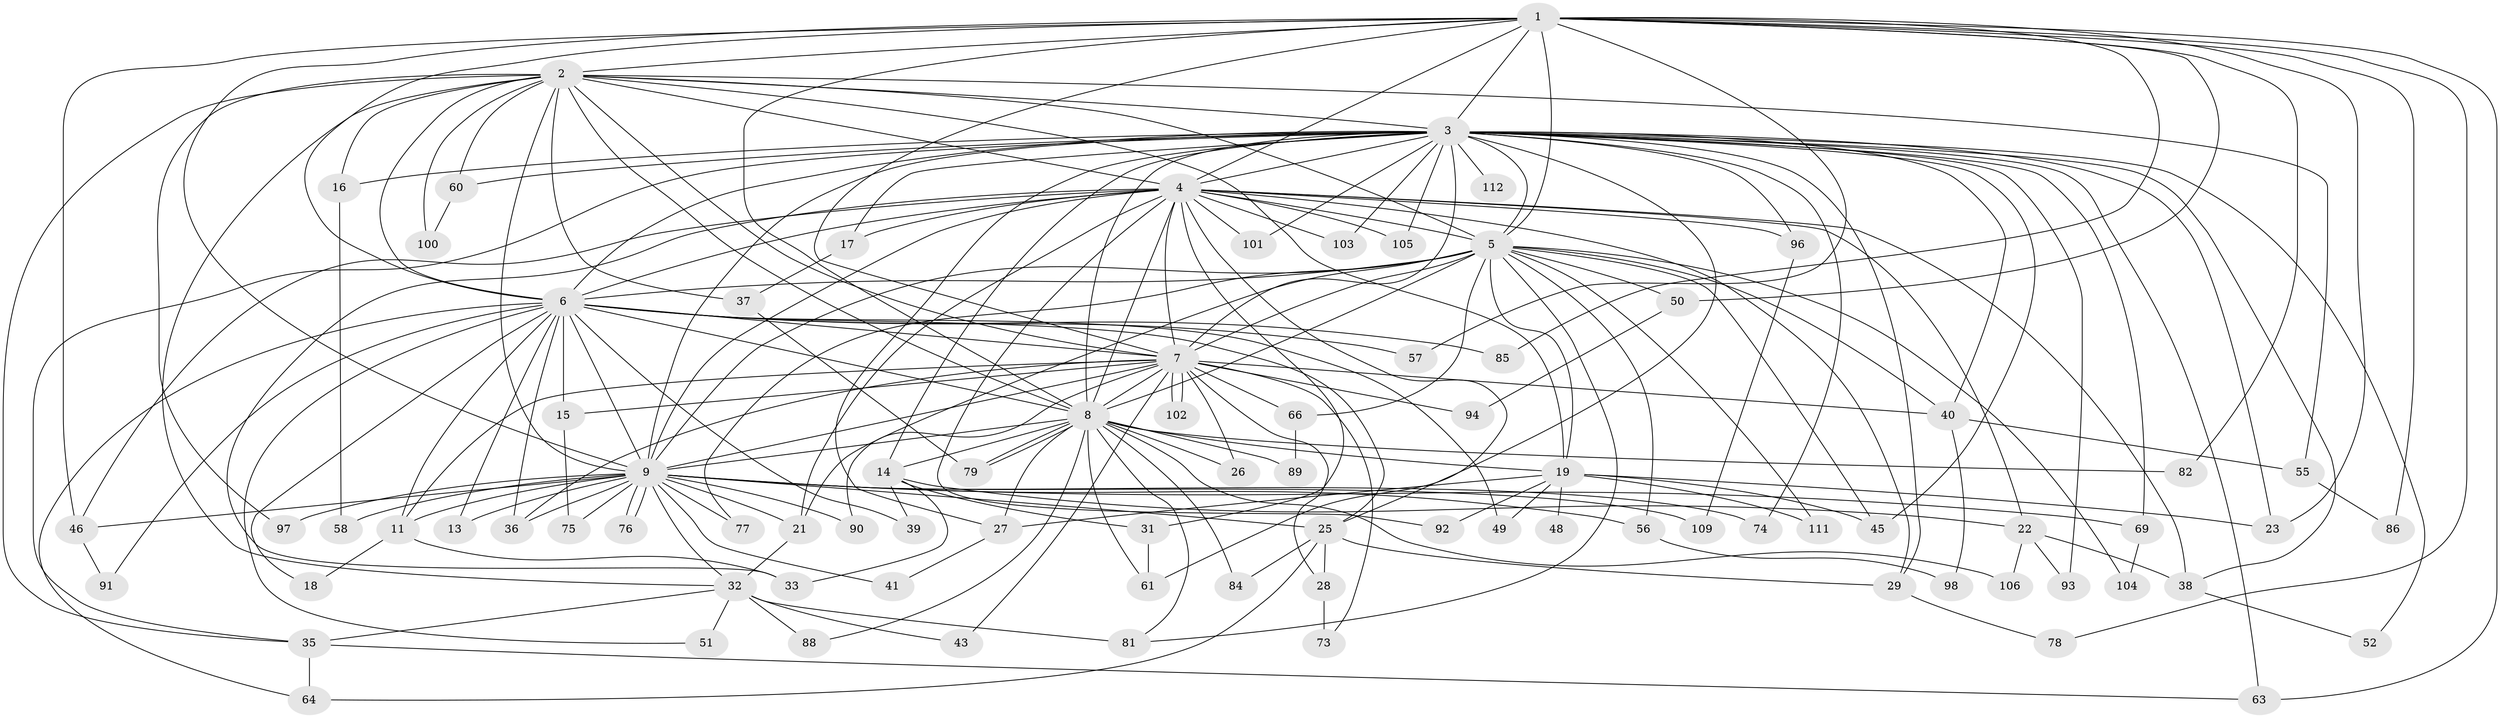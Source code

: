 // original degree distribution, {14: 0.008928571428571428, 18: 0.008928571428571428, 23: 0.008928571428571428, 24: 0.008928571428571428, 17: 0.008928571428571428, 22: 0.008928571428571428, 21: 0.017857142857142856, 27: 0.008928571428571428, 19: 0.008928571428571428, 5: 0.044642857142857144, 2: 0.5178571428571429, 7: 0.017857142857142856, 3: 0.22321428571428573, 9: 0.017857142857142856, 4: 0.07142857142857142, 6: 0.017857142857142856}
// Generated by graph-tools (version 1.1) at 2025/10/02/27/25 16:10:58]
// undirected, 85 vertices, 206 edges
graph export_dot {
graph [start="1"]
  node [color=gray90,style=filled];
  1 [super="+30"];
  2 [super="+71"];
  3 [super="+10"];
  4 [super="+62"];
  5 [super="+24"];
  6 [super="+72"];
  7 [super="+12"];
  8 [super="+67"];
  9 [super="+80"];
  11 [super="+44"];
  13;
  14;
  15;
  16;
  17;
  18;
  19 [super="+20"];
  21 [super="+108"];
  22 [super="+34"];
  23;
  25;
  26;
  27 [super="+65"];
  28 [super="+42"];
  29 [super="+68"];
  31 [super="+95"];
  32 [super="+83"];
  33 [super="+59"];
  35;
  36;
  37 [super="+107"];
  38 [super="+53"];
  39;
  40 [super="+47"];
  41;
  43;
  45 [super="+54"];
  46 [super="+110"];
  48;
  49;
  50;
  51;
  52;
  55;
  56;
  57;
  58;
  60;
  61;
  63 [super="+87"];
  64 [super="+70"];
  66;
  69;
  73;
  74;
  75;
  76;
  77;
  78;
  79;
  81 [super="+99"];
  82;
  84;
  85;
  86;
  88;
  89;
  90;
  91;
  92;
  93;
  94;
  96;
  97;
  98;
  100;
  101;
  102;
  103;
  104;
  105;
  106;
  109;
  111;
  112;
  1 -- 2;
  1 -- 3 [weight=2];
  1 -- 4;
  1 -- 5;
  1 -- 6;
  1 -- 7;
  1 -- 8;
  1 -- 9;
  1 -- 63;
  1 -- 78;
  1 -- 82;
  1 -- 85;
  1 -- 50;
  1 -- 86;
  1 -- 23;
  1 -- 57;
  1 -- 46;
  2 -- 3 [weight=2];
  2 -- 4;
  2 -- 5;
  2 -- 6;
  2 -- 7;
  2 -- 8;
  2 -- 9;
  2 -- 16;
  2 -- 19;
  2 -- 32;
  2 -- 37;
  2 -- 55;
  2 -- 60;
  2 -- 97;
  2 -- 100;
  2 -- 35;
  3 -- 4 [weight=2];
  3 -- 5 [weight=2];
  3 -- 6 [weight=2];
  3 -- 7 [weight=3];
  3 -- 8 [weight=2];
  3 -- 9 [weight=2];
  3 -- 16;
  3 -- 17;
  3 -- 25;
  3 -- 27;
  3 -- 38;
  3 -- 40;
  3 -- 52;
  3 -- 74;
  3 -- 93;
  3 -- 96;
  3 -- 101;
  3 -- 112 [weight=2];
  3 -- 69;
  3 -- 14;
  3 -- 23;
  3 -- 29;
  3 -- 35;
  3 -- 103;
  3 -- 105;
  3 -- 60;
  3 -- 63;
  3 -- 45;
  4 -- 5;
  4 -- 6;
  4 -- 7;
  4 -- 8 [weight=2];
  4 -- 9;
  4 -- 17;
  4 -- 21;
  4 -- 22;
  4 -- 29;
  4 -- 31;
  4 -- 33;
  4 -- 38;
  4 -- 46;
  4 -- 61;
  4 -- 92;
  4 -- 96;
  4 -- 101;
  4 -- 103;
  4 -- 105;
  5 -- 6;
  5 -- 7;
  5 -- 8 [weight=2];
  5 -- 9;
  5 -- 45;
  5 -- 56;
  5 -- 66;
  5 -- 77;
  5 -- 81;
  5 -- 50;
  5 -- 21;
  5 -- 104;
  5 -- 111;
  5 -- 19;
  5 -- 40;
  6 -- 7;
  6 -- 8;
  6 -- 9;
  6 -- 11;
  6 -- 13;
  6 -- 15;
  6 -- 18;
  6 -- 36;
  6 -- 39;
  6 -- 49;
  6 -- 51;
  6 -- 57;
  6 -- 64;
  6 -- 85;
  6 -- 91;
  6 -- 25;
  7 -- 8;
  7 -- 9;
  7 -- 11;
  7 -- 15;
  7 -- 26;
  7 -- 28 [weight=2];
  7 -- 40;
  7 -- 43;
  7 -- 66;
  7 -- 90;
  7 -- 94;
  7 -- 102;
  7 -- 102;
  7 -- 36;
  7 -- 73;
  8 -- 9;
  8 -- 14;
  8 -- 19;
  8 -- 26;
  8 -- 61;
  8 -- 79;
  8 -- 79;
  8 -- 82;
  8 -- 89;
  8 -- 106;
  8 -- 81;
  8 -- 84;
  8 -- 88;
  8 -- 27;
  9 -- 13;
  9 -- 21;
  9 -- 25;
  9 -- 32;
  9 -- 41;
  9 -- 46;
  9 -- 56;
  9 -- 58;
  9 -- 69;
  9 -- 74;
  9 -- 75;
  9 -- 76;
  9 -- 76;
  9 -- 77;
  9 -- 90;
  9 -- 97;
  9 -- 36;
  9 -- 109;
  9 -- 11;
  11 -- 18;
  11 -- 33;
  14 -- 22 [weight=2];
  14 -- 31;
  14 -- 33;
  14 -- 39;
  15 -- 75;
  16 -- 58;
  17 -- 37;
  19 -- 23;
  19 -- 27;
  19 -- 45;
  19 -- 48 [weight=2];
  19 -- 49;
  19 -- 92;
  19 -- 111;
  21 -- 32;
  22 -- 38;
  22 -- 106;
  22 -- 93;
  25 -- 29;
  25 -- 64;
  25 -- 84;
  25 -- 28;
  27 -- 41;
  28 -- 73;
  29 -- 78;
  31 -- 61;
  32 -- 35;
  32 -- 43;
  32 -- 51;
  32 -- 88;
  32 -- 81 [weight=2];
  35 -- 63;
  35 -- 64;
  37 -- 79;
  38 -- 52;
  40 -- 55;
  40 -- 98;
  46 -- 91;
  50 -- 94;
  55 -- 86;
  56 -- 98;
  60 -- 100;
  66 -- 89;
  69 -- 104;
  96 -- 109;
}
